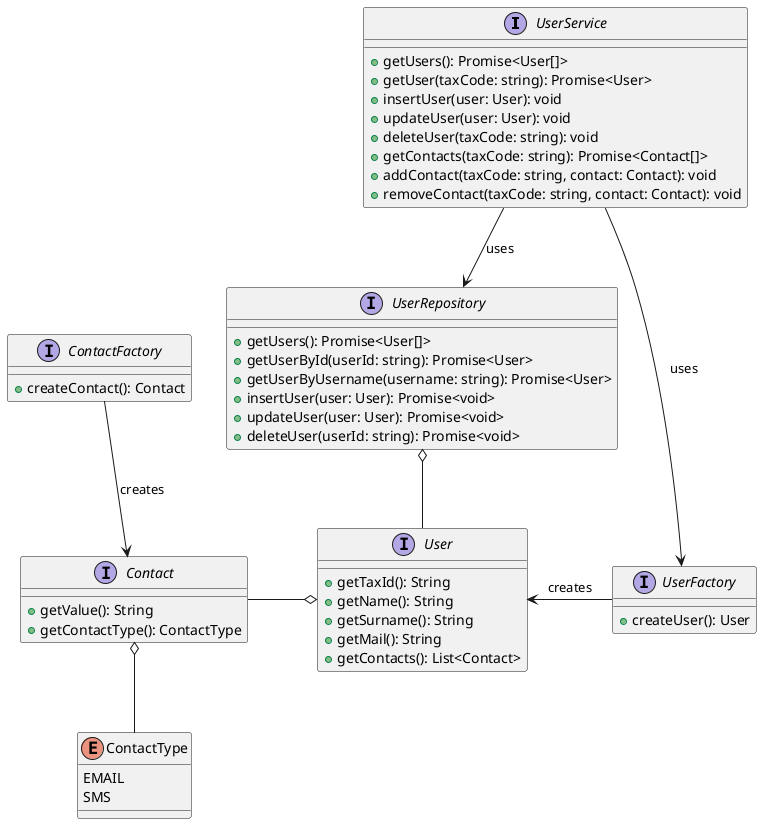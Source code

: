 @startuml

!startsub UserRoot

interface UserService {
  + getUsers(): Promise<User[]>
  + getUser(taxCode: string): Promise<User>
  + insertUser(user: User): void
  + updateUser(user: User): void
  + deleteUser(taxCode: string): void
  + getContacts(taxCode: string): Promise<Contact[]>
  + addContact(taxCode: string, contact: Contact): void
  + removeContact(taxCode: string, contact: Contact): void
}

!endsub UserRoot

UserService --> UserRepository : uses
UserService --> UserFactory : uses

interface UserRepository {
  + getUsers(): Promise<User[]>
  + getUserById(userId: string): Promise<User>
  + getUserByUsername(username: string): Promise<User>
  + insertUser(user: User): Promise<void>
  + updateUser(user: User): Promise<void>
  + deleteUser(userId: string): Promise<void>
}
UserRepository o-- User

interface UserFactory {
      + createUser(): User
}
UserFactory -left-> User : creates


interface User {
 + getTaxId(): String
 + getName(): String
 + getSurname(): String
 + getMail(): String
 + getContacts(): List<Contact>
}
User o-left- Contact

interface Contact {
 + getValue(): String
 + getContactType(): ContactType
}

interface ContactFactory {
 + createContact(): Contact
}

enum ContactType {
  EMAIL
  SMS
}
Contact o-- ContactType
ContactFactory --> Contact : creates

@enduml
